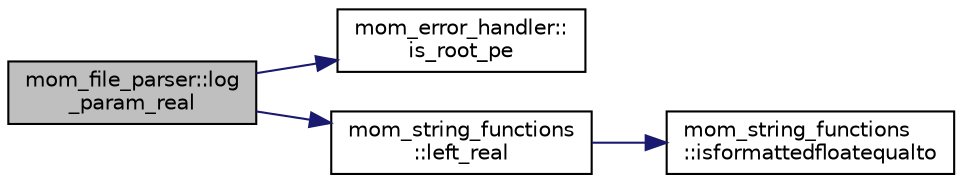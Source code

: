 digraph "mom_file_parser::log_param_real"
{
 // INTERACTIVE_SVG=YES
  edge [fontname="Helvetica",fontsize="10",labelfontname="Helvetica",labelfontsize="10"];
  node [fontname="Helvetica",fontsize="10",shape=record];
  rankdir="LR";
  Node206 [label="mom_file_parser::log\l_param_real",height=0.2,width=0.4,color="black", fillcolor="grey75", style="filled", fontcolor="black"];
  Node206 -> Node207 [color="midnightblue",fontsize="10",style="solid",fontname="Helvetica"];
  Node207 [label="mom_error_handler::\lis_root_pe",height=0.2,width=0.4,color="black", fillcolor="white", style="filled",URL="$namespacemom__error__handler.html#ad5f00a53059c72fe2332d1436c80ca71"];
  Node206 -> Node208 [color="midnightblue",fontsize="10",style="solid",fontname="Helvetica"];
  Node208 [label="mom_string_functions\l::left_real",height=0.2,width=0.4,color="black", fillcolor="white", style="filled",URL="$namespacemom__string__functions.html#ab56b89fb51a387279afc68c85d30dca2"];
  Node208 -> Node209 [color="midnightblue",fontsize="10",style="solid",fontname="Helvetica"];
  Node209 [label="mom_string_functions\l::isformattedfloatequalto",height=0.2,width=0.4,color="black", fillcolor="white", style="filled",URL="$namespacemom__string__functions.html#aec369a6ac0badc1dbd782a1668d2c7c3"];
}
